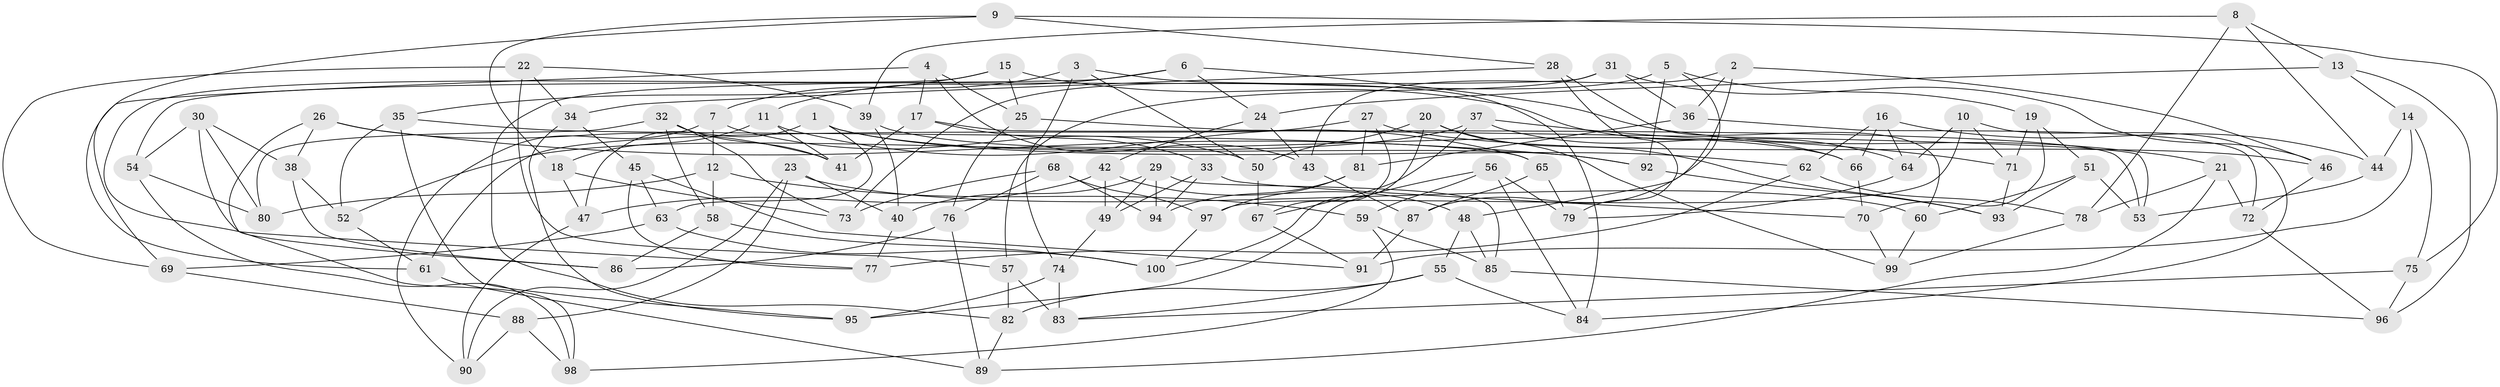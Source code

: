 // Generated by graph-tools (version 1.1) at 2025/11/02/21/25 10:11:16]
// undirected, 100 vertices, 200 edges
graph export_dot {
graph [start="1"]
  node [color=gray90,style=filled];
  1;
  2;
  3;
  4;
  5;
  6;
  7;
  8;
  9;
  10;
  11;
  12;
  13;
  14;
  15;
  16;
  17;
  18;
  19;
  20;
  21;
  22;
  23;
  24;
  25;
  26;
  27;
  28;
  29;
  30;
  31;
  32;
  33;
  34;
  35;
  36;
  37;
  38;
  39;
  40;
  41;
  42;
  43;
  44;
  45;
  46;
  47;
  48;
  49;
  50;
  51;
  52;
  53;
  54;
  55;
  56;
  57;
  58;
  59;
  60;
  61;
  62;
  63;
  64;
  65;
  66;
  67;
  68;
  69;
  70;
  71;
  72;
  73;
  74;
  75;
  76;
  77;
  78;
  79;
  80;
  81;
  82;
  83;
  84;
  85;
  86;
  87;
  88;
  89;
  90;
  91;
  92;
  93;
  94;
  95;
  96;
  97;
  98;
  99;
  100;
  1 -- 47;
  1 -- 92;
  1 -- 62;
  1 -- 63;
  2 -- 87;
  2 -- 43;
  2 -- 36;
  2 -- 46;
  3 -- 7;
  3 -- 50;
  3 -- 74;
  3 -- 84;
  4 -- 17;
  4 -- 69;
  4 -- 43;
  4 -- 25;
  5 -- 73;
  5 -- 92;
  5 -- 48;
  5 -- 19;
  6 -- 24;
  6 -- 82;
  6 -- 21;
  6 -- 11;
  7 -- 12;
  7 -- 90;
  7 -- 50;
  8 -- 44;
  8 -- 13;
  8 -- 78;
  8 -- 39;
  9 -- 61;
  9 -- 18;
  9 -- 75;
  9 -- 28;
  10 -- 71;
  10 -- 64;
  10 -- 97;
  10 -- 84;
  11 -- 41;
  11 -- 18;
  11 -- 65;
  12 -- 80;
  12 -- 59;
  12 -- 58;
  13 -- 96;
  13 -- 24;
  13 -- 14;
  14 -- 91;
  14 -- 75;
  14 -- 44;
  15 -- 77;
  15 -- 64;
  15 -- 35;
  15 -- 25;
  16 -- 66;
  16 -- 62;
  16 -- 64;
  16 -- 44;
  17 -- 53;
  17 -- 41;
  17 -- 33;
  18 -- 73;
  18 -- 47;
  19 -- 71;
  19 -- 70;
  19 -- 51;
  20 -- 50;
  20 -- 100;
  20 -- 93;
  20 -- 99;
  21 -- 89;
  21 -- 72;
  21 -- 78;
  22 -- 34;
  22 -- 69;
  22 -- 39;
  22 -- 57;
  23 -- 60;
  23 -- 88;
  23 -- 40;
  23 -- 90;
  24 -- 42;
  24 -- 43;
  25 -- 76;
  25 -- 53;
  26 -- 41;
  26 -- 38;
  26 -- 92;
  26 -- 98;
  27 -- 81;
  27 -- 67;
  27 -- 61;
  27 -- 46;
  28 -- 60;
  28 -- 79;
  28 -- 34;
  29 -- 49;
  29 -- 85;
  29 -- 94;
  29 -- 40;
  30 -- 86;
  30 -- 80;
  30 -- 54;
  30 -- 38;
  31 -- 54;
  31 -- 57;
  31 -- 36;
  31 -- 46;
  32 -- 80;
  32 -- 73;
  32 -- 58;
  32 -- 41;
  33 -- 94;
  33 -- 70;
  33 -- 49;
  34 -- 45;
  34 -- 95;
  35 -- 65;
  35 -- 52;
  35 -- 95;
  36 -- 72;
  36 -- 81;
  37 -- 66;
  37 -- 71;
  37 -- 67;
  37 -- 52;
  38 -- 86;
  38 -- 52;
  39 -- 66;
  39 -- 40;
  40 -- 77;
  42 -- 49;
  42 -- 48;
  42 -- 47;
  43 -- 87;
  44 -- 53;
  45 -- 91;
  45 -- 77;
  45 -- 63;
  46 -- 72;
  47 -- 90;
  48 -- 85;
  48 -- 55;
  49 -- 74;
  50 -- 67;
  51 -- 93;
  51 -- 60;
  51 -- 53;
  52 -- 61;
  54 -- 80;
  54 -- 98;
  55 -- 84;
  55 -- 83;
  55 -- 82;
  56 -- 84;
  56 -- 95;
  56 -- 59;
  56 -- 79;
  57 -- 82;
  57 -- 83;
  58 -- 100;
  58 -- 86;
  59 -- 98;
  59 -- 85;
  60 -- 99;
  61 -- 89;
  62 -- 78;
  62 -- 77;
  63 -- 100;
  63 -- 69;
  64 -- 79;
  65 -- 87;
  65 -- 79;
  66 -- 70;
  67 -- 91;
  68 -- 73;
  68 -- 94;
  68 -- 97;
  68 -- 76;
  69 -- 88;
  70 -- 99;
  71 -- 93;
  72 -- 96;
  74 -- 83;
  74 -- 95;
  75 -- 96;
  75 -- 83;
  76 -- 86;
  76 -- 89;
  78 -- 99;
  81 -- 97;
  81 -- 94;
  82 -- 89;
  85 -- 96;
  87 -- 91;
  88 -- 90;
  88 -- 98;
  92 -- 93;
  97 -- 100;
}
